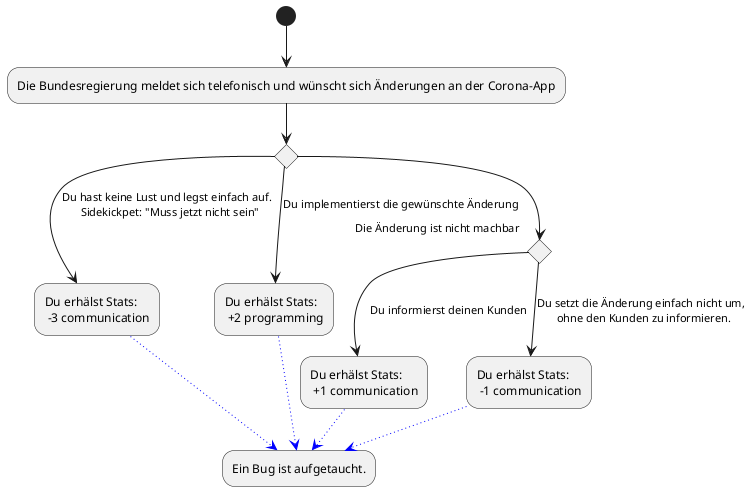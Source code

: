 @startuml
(*) --> "Die Bundesregierung meldet sich telefonisch und wünscht sich Änderungen an der Corona-App" as app
if "" then 
--> [Du hast keine Lust und legst einfach auf. \n Sidekickpet: "Muss jetzt nicht sein"] "Du erhälst Stats: \n -3 communication" as a1
else 
--> [Du implementierst die gewünschte Änderung] "Du erhälst Stats: \n +2 programming" as a2
else
if "Die Änderung ist nicht machbar"
--> [Du informierst deinen Kunden]  "Du erhälst Stats: \n +1 communication" as b1
else 
--> [Du setzt die Änderung einfach nicht um, \n ohne den Kunden zu informieren.] "Du erhälst Stats: \n -1 communication"
-[#blue,dotted]-> "Ein Bug ist aufgetaucht." as bug 
a1 -[#blue,dotted]-> bug
a2 -[#blue,dotted]-> bug
b1 -[#blue,dotted]-> bug
@enduml